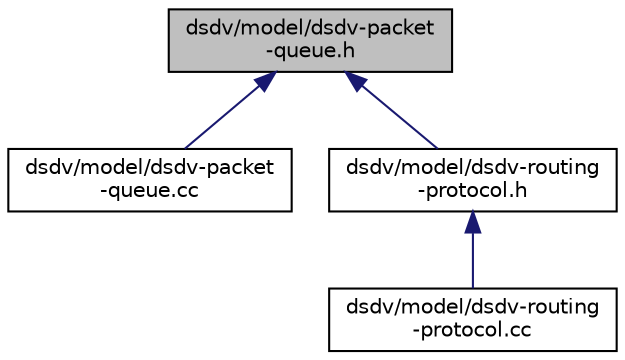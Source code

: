 digraph "dsdv/model/dsdv-packet-queue.h"
{
  edge [fontname="Helvetica",fontsize="10",labelfontname="Helvetica",labelfontsize="10"];
  node [fontname="Helvetica",fontsize="10",shape=record];
  Node1 [label="dsdv/model/dsdv-packet\l-queue.h",height=0.2,width=0.4,color="black", fillcolor="grey75", style="filled", fontcolor="black"];
  Node1 -> Node2 [dir="back",color="midnightblue",fontsize="10",style="solid"];
  Node2 [label="dsdv/model/dsdv-packet\l-queue.cc",height=0.2,width=0.4,color="black", fillcolor="white", style="filled",URL="$d3/dfc/dsdv-packet-queue_8cc.html"];
  Node1 -> Node3 [dir="back",color="midnightblue",fontsize="10",style="solid"];
  Node3 [label="dsdv/model/dsdv-routing\l-protocol.h",height=0.2,width=0.4,color="black", fillcolor="white", style="filled",URL="$d3/d78/dsdv-routing-protocol_8h.html"];
  Node3 -> Node4 [dir="back",color="midnightblue",fontsize="10",style="solid"];
  Node4 [label="dsdv/model/dsdv-routing\l-protocol.cc",height=0.2,width=0.4,color="black", fillcolor="white", style="filled",URL="$d1/d92/dsdv-routing-protocol_8cc.html"];
}
